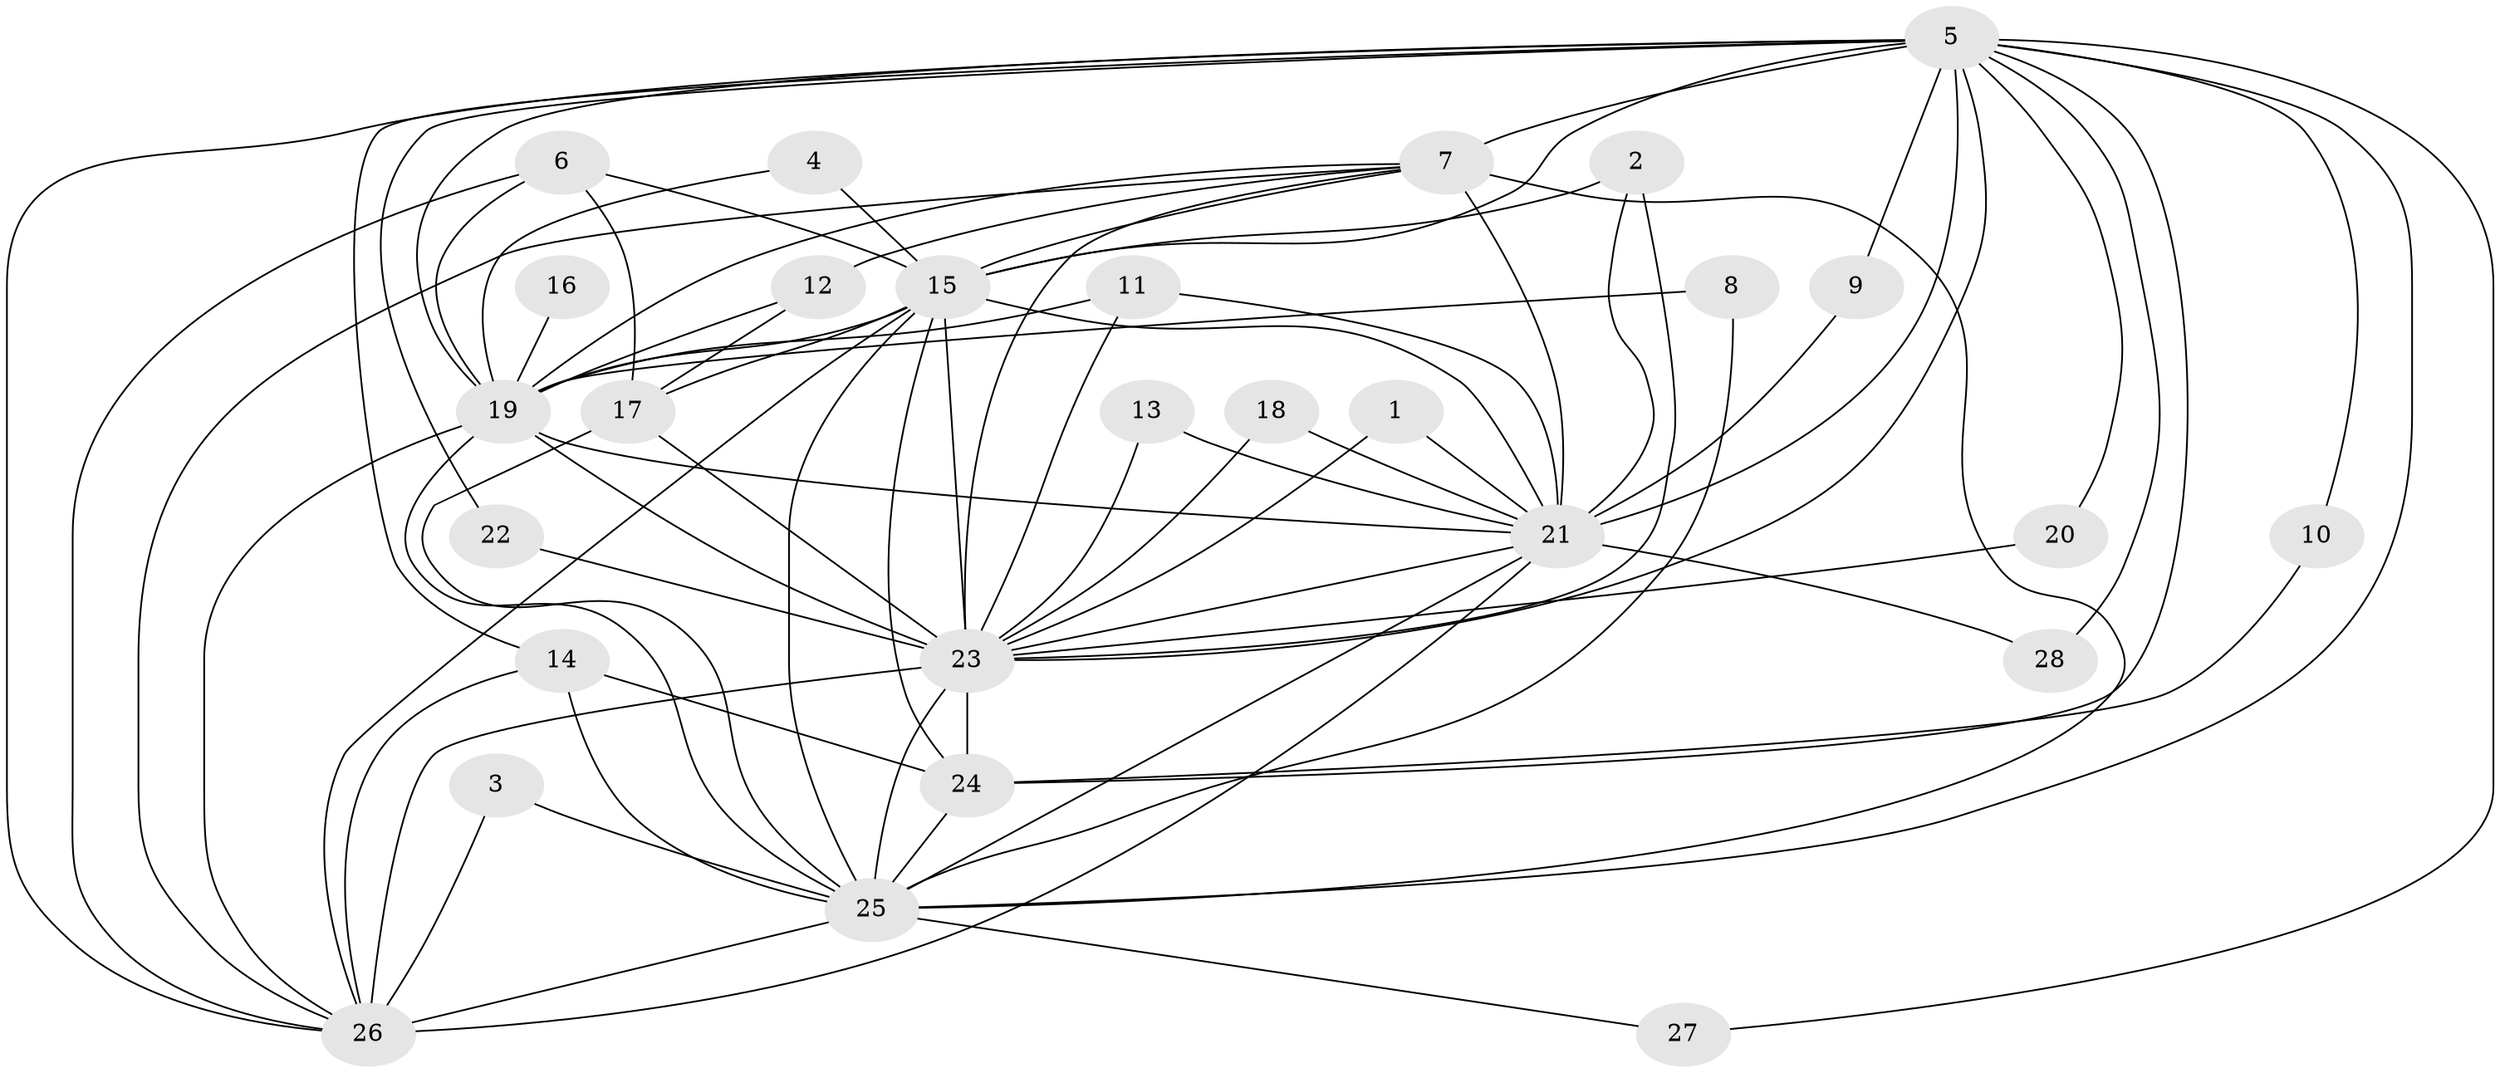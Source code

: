 // original degree distribution, {15: 0.03571428571428571, 13: 0.03571428571428571, 20: 0.017857142857142856, 11: 0.017857142857142856, 16: 0.017857142857142856, 14: 0.017857142857142856, 22: 0.017857142857142856, 21: 0.017857142857142856, 4: 0.08928571428571429, 2: 0.5892857142857143, 7: 0.017857142857142856, 3: 0.125}
// Generated by graph-tools (version 1.1) at 2025/25/03/09/25 03:25:48]
// undirected, 28 vertices, 77 edges
graph export_dot {
graph [start="1"]
  node [color=gray90,style=filled];
  1;
  2;
  3;
  4;
  5;
  6;
  7;
  8;
  9;
  10;
  11;
  12;
  13;
  14;
  15;
  16;
  17;
  18;
  19;
  20;
  21;
  22;
  23;
  24;
  25;
  26;
  27;
  28;
  1 -- 21 [weight=1.0];
  1 -- 23 [weight=1.0];
  2 -- 15 [weight=1.0];
  2 -- 21 [weight=1.0];
  2 -- 23 [weight=1.0];
  3 -- 25 [weight=1.0];
  3 -- 26 [weight=1.0];
  4 -- 15 [weight=1.0];
  4 -- 19 [weight=1.0];
  5 -- 7 [weight=2.0];
  5 -- 9 [weight=1.0];
  5 -- 10 [weight=1.0];
  5 -- 14 [weight=1.0];
  5 -- 15 [weight=2.0];
  5 -- 19 [weight=2.0];
  5 -- 20 [weight=1.0];
  5 -- 21 [weight=2.0];
  5 -- 22 [weight=1.0];
  5 -- 23 [weight=2.0];
  5 -- 24 [weight=1.0];
  5 -- 25 [weight=4.0];
  5 -- 26 [weight=2.0];
  5 -- 27 [weight=1.0];
  5 -- 28 [weight=1.0];
  6 -- 15 [weight=1.0];
  6 -- 17 [weight=1.0];
  6 -- 19 [weight=1.0];
  6 -- 26 [weight=1.0];
  7 -- 12 [weight=1.0];
  7 -- 15 [weight=1.0];
  7 -- 19 [weight=1.0];
  7 -- 21 [weight=3.0];
  7 -- 23 [weight=1.0];
  7 -- 25 [weight=2.0];
  7 -- 26 [weight=1.0];
  8 -- 19 [weight=2.0];
  8 -- 25 [weight=1.0];
  9 -- 21 [weight=1.0];
  10 -- 24 [weight=1.0];
  11 -- 19 [weight=1.0];
  11 -- 21 [weight=1.0];
  11 -- 23 [weight=1.0];
  12 -- 17 [weight=1.0];
  12 -- 19 [weight=1.0];
  13 -- 21 [weight=1.0];
  13 -- 23 [weight=1.0];
  14 -- 24 [weight=1.0];
  14 -- 25 [weight=2.0];
  14 -- 26 [weight=1.0];
  15 -- 17 [weight=1.0];
  15 -- 19 [weight=1.0];
  15 -- 21 [weight=2.0];
  15 -- 23 [weight=1.0];
  15 -- 24 [weight=1.0];
  15 -- 25 [weight=4.0];
  15 -- 26 [weight=1.0];
  16 -- 19 [weight=1.0];
  17 -- 23 [weight=1.0];
  17 -- 25 [weight=1.0];
  18 -- 21 [weight=1.0];
  18 -- 23 [weight=1.0];
  19 -- 21 [weight=1.0];
  19 -- 23 [weight=4.0];
  19 -- 25 [weight=2.0];
  19 -- 26 [weight=1.0];
  20 -- 23 [weight=1.0];
  21 -- 23 [weight=2.0];
  21 -- 25 [weight=2.0];
  21 -- 26 [weight=2.0];
  21 -- 28 [weight=1.0];
  22 -- 23 [weight=1.0];
  23 -- 24 [weight=1.0];
  23 -- 25 [weight=2.0];
  23 -- 26 [weight=2.0];
  24 -- 25 [weight=2.0];
  25 -- 26 [weight=2.0];
  25 -- 27 [weight=1.0];
}
